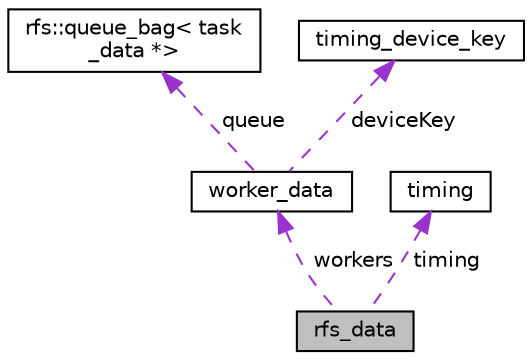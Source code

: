 digraph "rfs_data"
{
  edge [fontname="Helvetica",fontsize="10",labelfontname="Helvetica",labelfontsize="10"];
  node [fontname="Helvetica",fontsize="10",shape=record];
  Node1 [label="rfs_data",height=0.2,width=0.4,color="black", fillcolor="grey75", style="filled", fontcolor="black"];
  Node2 -> Node1 [dir="back",color="darkorchid3",fontsize="10",style="dashed",label=" workers" ,fontname="Helvetica"];
  Node2 [label="worker_data",height=0.2,width=0.4,color="black", fillcolor="white", style="filled",URL="$structworker__data.html"];
  Node3 -> Node2 [dir="back",color="darkorchid3",fontsize="10",style="dashed",label=" queue" ,fontname="Helvetica"];
  Node3 [label="rfs::queue_bag\< task\l_data *\>",height=0.2,width=0.4,color="black", fillcolor="white", style="filled",URL="$classrfs_1_1queue__bag.html"];
  Node4 -> Node2 [dir="back",color="darkorchid3",fontsize="10",style="dashed",label=" deviceKey" ,fontname="Helvetica"];
  Node4 [label="timing_device_key",height=0.2,width=0.4,color="black", fillcolor="white", style="filled",URL="$structtiming__device__key.html"];
  Node5 -> Node1 [dir="back",color="darkorchid3",fontsize="10",style="dashed",label=" timing" ,fontname="Helvetica"];
  Node5 [label="timing",height=0.2,width=0.4,color="black", fillcolor="white", style="filled",URL="$structtiming.html"];
}
